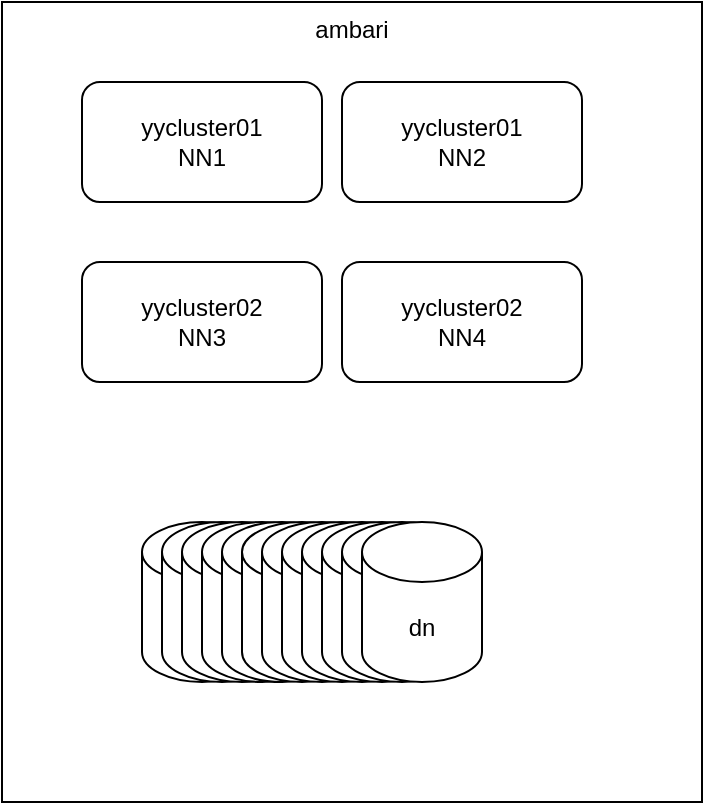 <mxfile version="14.9.0" type="github">
  <diagram id="SwGezGl8ZoST3qa25Tps" name="Page-1">
    <mxGraphModel dx="1422" dy="762" grid="1" gridSize="10" guides="1" tooltips="1" connect="1" arrows="1" fold="1" page="1" pageScale="1" pageWidth="827" pageHeight="1169" math="0" shadow="0">
      <root>
        <mxCell id="0" />
        <mxCell id="1" parent="0" />
        <mxCell id="wGXwqrmeOp-Mi2ZWLz1i-10" value="ambari" style="rounded=0;whiteSpace=wrap;html=1;fillColor=none;horizontal=1;align=center;verticalAlign=top;" vertex="1" parent="1">
          <mxGeometry x="40" y="60" width="350" height="400" as="geometry" />
        </mxCell>
        <mxCell id="wGXwqrmeOp-Mi2ZWLz1i-1" value="yycluster01&lt;br&gt;NN1" style="rounded=1;whiteSpace=wrap;html=1;" vertex="1" parent="1">
          <mxGeometry x="80" y="100" width="120" height="60" as="geometry" />
        </mxCell>
        <mxCell id="wGXwqrmeOp-Mi2ZWLz1i-8" value="yycluster01&lt;br&gt;NN2" style="rounded=1;whiteSpace=wrap;html=1;" vertex="1" parent="1">
          <mxGeometry x="210" y="100" width="120" height="60" as="geometry" />
        </mxCell>
        <mxCell id="wGXwqrmeOp-Mi2ZWLz1i-11" value="yycluster02&lt;br&gt;NN3" style="rounded=1;whiteSpace=wrap;html=1;" vertex="1" parent="1">
          <mxGeometry x="80" y="190" width="120" height="60" as="geometry" />
        </mxCell>
        <mxCell id="wGXwqrmeOp-Mi2ZWLz1i-12" value="yycluster02&lt;br&gt;NN4" style="rounded=1;whiteSpace=wrap;html=1;" vertex="1" parent="1">
          <mxGeometry x="210" y="190" width="120" height="60" as="geometry" />
        </mxCell>
        <mxCell id="wGXwqrmeOp-Mi2ZWLz1i-39" value="dn" style="shape=cylinder3;whiteSpace=wrap;html=1;boundedLbl=1;backgroundOutline=1;size=15;align=center;horizontal=1;" vertex="1" parent="1">
          <mxGeometry x="110" y="320" width="60" height="80" as="geometry" />
        </mxCell>
        <mxCell id="wGXwqrmeOp-Mi2ZWLz1i-40" value="dn" style="shape=cylinder3;whiteSpace=wrap;html=1;boundedLbl=1;backgroundOutline=1;size=15;align=center;horizontal=1;" vertex="1" parent="1">
          <mxGeometry x="120" y="320" width="60" height="80" as="geometry" />
        </mxCell>
        <mxCell id="wGXwqrmeOp-Mi2ZWLz1i-41" value="dn" style="shape=cylinder3;whiteSpace=wrap;html=1;boundedLbl=1;backgroundOutline=1;size=15;align=center;horizontal=1;" vertex="1" parent="1">
          <mxGeometry x="130" y="320" width="60" height="80" as="geometry" />
        </mxCell>
        <mxCell id="wGXwqrmeOp-Mi2ZWLz1i-42" value="dn" style="shape=cylinder3;whiteSpace=wrap;html=1;boundedLbl=1;backgroundOutline=1;size=15;align=center;horizontal=1;" vertex="1" parent="1">
          <mxGeometry x="140" y="320" width="60" height="80" as="geometry" />
        </mxCell>
        <mxCell id="wGXwqrmeOp-Mi2ZWLz1i-43" value="dn" style="shape=cylinder3;whiteSpace=wrap;html=1;boundedLbl=1;backgroundOutline=1;size=15;align=center;horizontal=1;" vertex="1" parent="1">
          <mxGeometry x="150" y="320" width="60" height="80" as="geometry" />
        </mxCell>
        <mxCell id="wGXwqrmeOp-Mi2ZWLz1i-44" value="dn" style="shape=cylinder3;whiteSpace=wrap;html=1;boundedLbl=1;backgroundOutline=1;size=15;align=center;horizontal=1;" vertex="1" parent="1">
          <mxGeometry x="160" y="320" width="60" height="80" as="geometry" />
        </mxCell>
        <mxCell id="wGXwqrmeOp-Mi2ZWLz1i-45" value="dn" style="shape=cylinder3;whiteSpace=wrap;html=1;boundedLbl=1;backgroundOutline=1;size=15;align=center;horizontal=1;" vertex="1" parent="1">
          <mxGeometry x="170" y="320" width="60" height="80" as="geometry" />
        </mxCell>
        <mxCell id="wGXwqrmeOp-Mi2ZWLz1i-46" value="dn" style="shape=cylinder3;whiteSpace=wrap;html=1;boundedLbl=1;backgroundOutline=1;size=15;align=center;horizontal=1;" vertex="1" parent="1">
          <mxGeometry x="180" y="320" width="60" height="80" as="geometry" />
        </mxCell>
        <mxCell id="wGXwqrmeOp-Mi2ZWLz1i-47" value="dn" style="shape=cylinder3;whiteSpace=wrap;html=1;boundedLbl=1;backgroundOutline=1;size=15;align=center;horizontal=1;" vertex="1" parent="1">
          <mxGeometry x="190" y="320" width="60" height="80" as="geometry" />
        </mxCell>
        <mxCell id="wGXwqrmeOp-Mi2ZWLz1i-48" value="dn" style="shape=cylinder3;whiteSpace=wrap;html=1;boundedLbl=1;backgroundOutline=1;size=15;align=center;horizontal=1;" vertex="1" parent="1">
          <mxGeometry x="200" y="320" width="60" height="80" as="geometry" />
        </mxCell>
        <mxCell id="wGXwqrmeOp-Mi2ZWLz1i-49" value="dn" style="shape=cylinder3;whiteSpace=wrap;html=1;boundedLbl=1;backgroundOutline=1;size=15;align=center;horizontal=1;" vertex="1" parent="1">
          <mxGeometry x="210" y="320" width="60" height="80" as="geometry" />
        </mxCell>
        <mxCell id="wGXwqrmeOp-Mi2ZWLz1i-50" value="dn" style="shape=cylinder3;whiteSpace=wrap;html=1;boundedLbl=1;backgroundOutline=1;size=15;align=center;horizontal=1;" vertex="1" parent="1">
          <mxGeometry x="220" y="320" width="60" height="80" as="geometry" />
        </mxCell>
      </root>
    </mxGraphModel>
  </diagram>
</mxfile>
